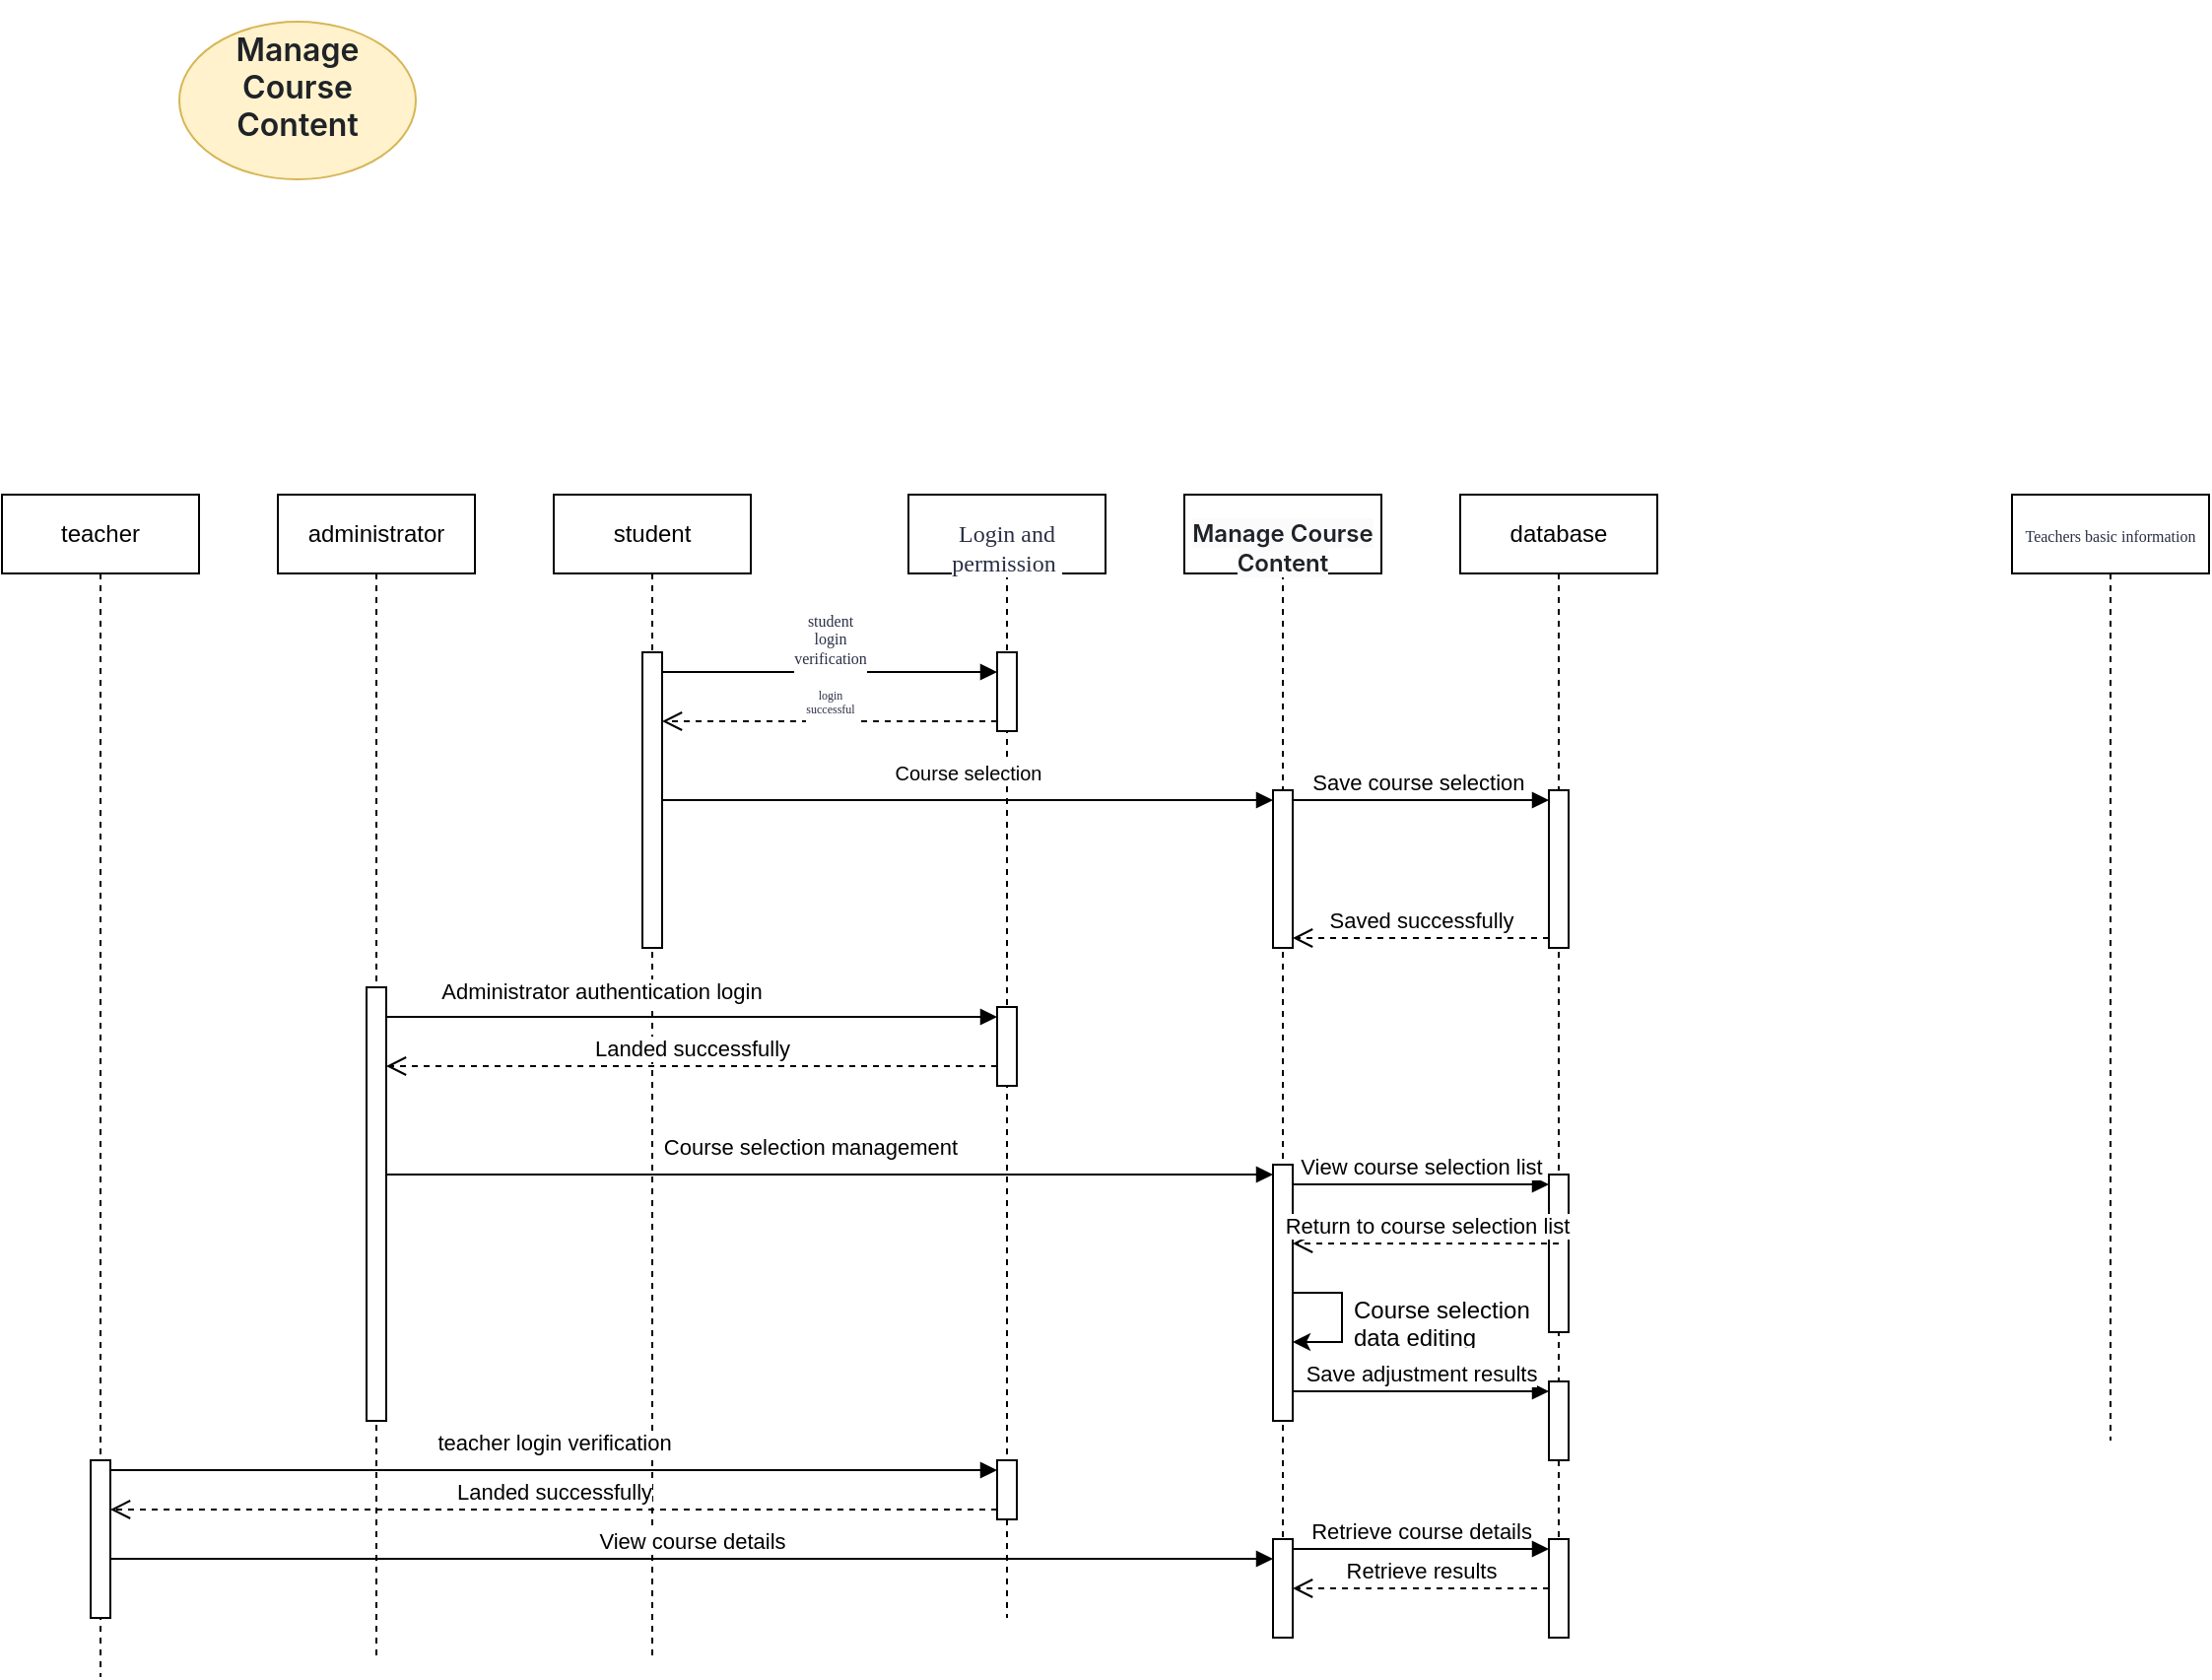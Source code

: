 <mxfile version="24.3.0" type="device">
  <diagram name="Page-1" id="2YBvvXClWsGukQMizWep">
    <mxGraphModel dx="2071" dy="1718" grid="1" gridSize="10" guides="1" tooltips="1" connect="1" arrows="1" fold="1" page="1" pageScale="1" pageWidth="850" pageHeight="1100" math="0" shadow="0">
      <root>
        <mxCell id="0" />
        <mxCell id="1" parent="0" />
        <mxCell id="aM9ryv3xv72pqoxQDRHE-1" value="administrator" style="shape=umlLifeline;perimeter=lifelinePerimeter;whiteSpace=wrap;html=1;container=0;dropTarget=0;collapsible=0;recursiveResize=0;outlineConnect=0;portConstraint=eastwest;newEdgeStyle={&quot;edgeStyle&quot;:&quot;elbowEdgeStyle&quot;,&quot;elbow&quot;:&quot;vertical&quot;,&quot;curved&quot;:0,&quot;rounded&quot;:0};" parent="1" vertex="1">
          <mxGeometry x="20" y="40" width="100" height="590" as="geometry" />
        </mxCell>
        <mxCell id="aM9ryv3xv72pqoxQDRHE-2" value="" style="html=1;points=[];perimeter=orthogonalPerimeter;outlineConnect=0;targetShapes=umlLifeline;portConstraint=eastwest;newEdgeStyle={&quot;edgeStyle&quot;:&quot;elbowEdgeStyle&quot;,&quot;elbow&quot;:&quot;vertical&quot;,&quot;curved&quot;:0,&quot;rounded&quot;:0};" parent="aM9ryv3xv72pqoxQDRHE-1" vertex="1">
          <mxGeometry x="45" y="250" width="10" height="220" as="geometry" />
        </mxCell>
        <mxCell id="aM9ryv3xv72pqoxQDRHE-5" value="student" style="shape=umlLifeline;perimeter=lifelinePerimeter;whiteSpace=wrap;html=1;container=0;dropTarget=0;collapsible=0;recursiveResize=0;outlineConnect=0;portConstraint=eastwest;newEdgeStyle={&quot;edgeStyle&quot;:&quot;elbowEdgeStyle&quot;,&quot;elbow&quot;:&quot;vertical&quot;,&quot;curved&quot;:0,&quot;rounded&quot;:0};" parent="1" vertex="1">
          <mxGeometry x="160" y="40" width="100" height="590" as="geometry" />
        </mxCell>
        <mxCell id="aM9ryv3xv72pqoxQDRHE-6" value="" style="html=1;points=[];perimeter=orthogonalPerimeter;outlineConnect=0;targetShapes=umlLifeline;portConstraint=eastwest;newEdgeStyle={&quot;edgeStyle&quot;:&quot;elbowEdgeStyle&quot;,&quot;elbow&quot;:&quot;vertical&quot;,&quot;curved&quot;:0,&quot;rounded&quot;:0};" parent="aM9ryv3xv72pqoxQDRHE-5" vertex="1">
          <mxGeometry x="45" y="80" width="10" height="150" as="geometry" />
        </mxCell>
        <mxCell id="67U_AZMohvlMBt_BMI2z-5" value="database" style="shape=umlLifeline;perimeter=lifelinePerimeter;whiteSpace=wrap;html=1;container=1;dropTarget=0;collapsible=0;recursiveResize=0;outlineConnect=0;portConstraint=eastwest;newEdgeStyle={&quot;curved&quot;:0,&quot;rounded&quot;:0};" parent="1" vertex="1">
          <mxGeometry x="620" y="40" width="100" height="580" as="geometry" />
        </mxCell>
        <mxCell id="67U_AZMohvlMBt_BMI2z-28" value="" style="html=1;points=[[0,0,0,0,5],[0,1,0,0,-5],[1,0,0,0,5],[1,1,0,0,-5]];perimeter=orthogonalPerimeter;outlineConnect=0;targetShapes=umlLifeline;portConstraint=eastwest;newEdgeStyle={&quot;curved&quot;:0,&quot;rounded&quot;:0};" parent="67U_AZMohvlMBt_BMI2z-5" vertex="1">
          <mxGeometry x="45" y="345" width="10" height="80" as="geometry" />
        </mxCell>
        <mxCell id="t1AZNxewVspVbQHD5wKT-2" value="" style="html=1;points=[[0,0,0,0,5],[0,1,0,0,-5],[1,0,0,0,5],[1,1,0,0,-5]];perimeter=orthogonalPerimeter;outlineConnect=0;targetShapes=umlLifeline;portConstraint=eastwest;newEdgeStyle={&quot;curved&quot;:0,&quot;rounded&quot;:0};" vertex="1" parent="67U_AZMohvlMBt_BMI2z-5">
          <mxGeometry x="45" y="150" width="10" height="80" as="geometry" />
        </mxCell>
        <mxCell id="t1AZNxewVspVbQHD5wKT-6" value="" style="html=1;points=[[0,0,0,0,5],[0,1,0,0,-5],[1,0,0,0,5],[1,1,0,0,-5]];perimeter=orthogonalPerimeter;outlineConnect=0;targetShapes=umlLifeline;portConstraint=eastwest;newEdgeStyle={&quot;curved&quot;:0,&quot;rounded&quot;:0};" vertex="1" parent="67U_AZMohvlMBt_BMI2z-5">
          <mxGeometry x="45" y="450" width="10" height="40" as="geometry" />
        </mxCell>
        <mxCell id="t1AZNxewVspVbQHD5wKT-8" value="" style="html=1;points=[[0,0,0,0,5],[0,1,0,0,-5],[1,0,0,0,5],[1,1,0,0,-5]];perimeter=orthogonalPerimeter;outlineConnect=0;targetShapes=umlLifeline;portConstraint=eastwest;newEdgeStyle={&quot;curved&quot;:0,&quot;rounded&quot;:0};" vertex="1" parent="67U_AZMohvlMBt_BMI2z-5">
          <mxGeometry x="45" y="530" width="10" height="50" as="geometry" />
        </mxCell>
        <mxCell id="67U_AZMohvlMBt_BMI2z-6" value="&lt;font style=&quot;font-size: 12px;&quot;&gt;&lt;br style=&quot;font-size: 12px;&quot;&gt;&lt;span style=&quot;color: rgb(42, 47, 69); font-family: &amp;quot;PingFang SC&amp;quot;; font-style: normal; font-variant-ligatures: normal; font-variant-caps: normal; letter-spacing: normal; orphans: 2; text-align: start; text-indent: 0px; text-transform: none; white-space: normal; widows: 2; word-spacing: 0px; -webkit-text-stroke-width: 0px; background-color: rgb(255, 255, 255); text-decoration-thickness: initial; text-decoration-style: initial; text-decoration-color: initial; float: none; font-size: 12px; display: inline !important;&quot;&gt;Login and permission&amp;nbsp;&lt;/span&gt;&lt;br style=&quot;font-size: 12px;&quot;&gt;&lt;/font&gt;" style="shape=umlLifeline;perimeter=lifelinePerimeter;whiteSpace=wrap;html=1;container=1;dropTarget=0;collapsible=0;recursiveResize=0;outlineConnect=0;portConstraint=eastwest;newEdgeStyle={&quot;curved&quot;:0,&quot;rounded&quot;:0};fontSize=12;fontStyle=0" parent="1" vertex="1">
          <mxGeometry x="340" y="40" width="100" height="570" as="geometry" />
        </mxCell>
        <mxCell id="67U_AZMohvlMBt_BMI2z-10" value="" style="html=1;points=[[0,0,0,0,5],[0,1,0,0,-5],[1,0,0,0,5],[1,1,0,0,-5]];perimeter=orthogonalPerimeter;outlineConnect=0;targetShapes=umlLifeline;portConstraint=eastwest;newEdgeStyle={&quot;curved&quot;:0,&quot;rounded&quot;:0};" parent="67U_AZMohvlMBt_BMI2z-6" vertex="1">
          <mxGeometry x="45" y="80" width="10" height="40" as="geometry" />
        </mxCell>
        <mxCell id="67U_AZMohvlMBt_BMI2z-13" value="" style="html=1;points=[[0,0,0,0,5],[0,1,0,0,-5],[1,0,0,0,5],[1,1,0,0,-5]];perimeter=orthogonalPerimeter;outlineConnect=0;targetShapes=umlLifeline;portConstraint=eastwest;newEdgeStyle={&quot;curved&quot;:0,&quot;rounded&quot;:0};" parent="67U_AZMohvlMBt_BMI2z-6" vertex="1">
          <mxGeometry x="45" y="260" width="10" height="40" as="geometry" />
        </mxCell>
        <mxCell id="67U_AZMohvlMBt_BMI2z-46" value="" style="html=1;points=[[0,0,0,0,5],[0,1,0,0,-5],[1,0,0,0,5],[1,1,0,0,-5]];perimeter=orthogonalPerimeter;outlineConnect=0;targetShapes=umlLifeline;portConstraint=eastwest;newEdgeStyle={&quot;curved&quot;:0,&quot;rounded&quot;:0};" parent="67U_AZMohvlMBt_BMI2z-6" vertex="1">
          <mxGeometry x="45" y="490" width="10" height="30" as="geometry" />
        </mxCell>
        <mxCell id="67U_AZMohvlMBt_BMI2z-7" value="&lt;font style=&quot;font-size: 12px;&quot;&gt;&lt;br&gt;&lt;br style=&quot;forced-color-adjust: none; color: rgb(0, 0, 0); font-family: Helvetica; font-style: normal; font-variant-ligatures: normal; font-variant-caps: normal; font-weight: 400; letter-spacing: normal; orphans: 2; text-align: center; text-indent: 0px; text-transform: none; widows: 2; word-spacing: 0px; -webkit-text-stroke-width: 0px; white-space: normal; background-color: rgb(251, 251, 251); text-decoration-thickness: initial; text-decoration-style: initial; text-decoration-color: initial;&quot;&gt;&lt;strong style=&quot;forced-color-adjust: none; font-style: normal; font-variant-ligatures: normal; font-variant-caps: normal; letter-spacing: normal; orphans: 2; text-indent: 0px; text-transform: none; widows: 2; word-spacing: 0px; -webkit-text-stroke-width: 0px; white-space: normal; background-color: rgb(251, 251, 251); text-decoration-thickness: initial; text-decoration-style: initial; text-decoration-color: initial; color: rgb(31, 35, 40); font-family: -apple-system, BlinkMacSystemFont, &amp;quot;Segoe UI&amp;quot;, &amp;quot;Noto Sans&amp;quot;, Helvetica, Arial, sans-serif, &amp;quot;Apple Color Emoji&amp;quot;, &amp;quot;Segoe UI Emoji&amp;quot;; text-align: left; box-sizing: border-box; --un-rotate: 0; --un-rotate-x: 0; --un-rotate-y: 0; --un-rotate-z: 0; --un-scale-x: 1; --un-scale-y: 1; --un-scale-z: 1; --un-skew-x: 0; --un-skew-y: 0; --un-translate-x: 0; --un-translate-y: 0; --un-translate-z: 0; --un-pan-x: ; --un-pan-y: ; --un-pinch-zoom: ; --un-scroll-snap-strictness: proximity; --un-ordinal: ; --un-slashed-zero: ; --un-numeric-figure: ; --un-numeric-spacing: ; --un-numeric-fraction: ; --un-border-spacing-x: 0; --un-border-spacing-y: 0; --un-ring-offset-shadow: 0 0 transparent; --un-ring-shadow: 0 0 transparent; --un-shadow-inset: ; --un-shadow: 0 0 transparent; --un-ring-inset: ; --un-ring-offset-width: 0px; --un-ring-offset-color: #fff; --un-ring-width: 0px; --un-ring-color: rgba(147,197,253,.5); --un-blur: ; --un-brightness: ; --un-contrast: ; --un-drop-shadow: ; --un-grayscale: ; --un-hue-rotate: ; --un-invert: ; --un-saturate: ; --un-sepia: ; --un-backdrop-blur: ; --un-backdrop-brightness: ; --un-backdrop-contrast: ; --un-backdrop-grayscale: ; --un-backdrop-hue-rotate: ; --un-backdrop-invert: ; --un-backdrop-opacity: ; --un-backdrop-saturate: ; --un-backdrop-sepia: ; font-weight: 600;&quot; data-spm-anchor-id=&quot;5176.281.0.i19.297c3f99yeZg5C&quot;&gt;&lt;font style=&quot;forced-color-adjust: none; vertical-align: inherit; font-size: 12px;&quot;&gt;&lt;font style=&quot;forced-color-adjust: none; vertical-align: inherit; font-size: 12px;&quot;&gt;&lt;font style=&quot;forced-color-adjust: none; vertical-align: inherit; font-size: 12px;&quot;&gt;&lt;font style=&quot;forced-color-adjust: none; vertical-align: inherit; font-size: 12px;&quot;&gt;&lt;font style=&quot;forced-color-adjust: none; vertical-align: inherit; font-size: 12px;&quot;&gt;&lt;font style=&quot;forced-color-adjust: none; vertical-align: inherit; font-size: 12px;&quot;&gt;Manage Course Content&lt;/font&gt;&lt;/font&gt;&lt;/font&gt;&lt;/font&gt;&lt;/font&gt;&lt;/font&gt;&lt;/strong&gt;&lt;br style=&quot;forced-color-adjust: none; color: rgb(0, 0, 0); font-family: Helvetica; font-style: normal; font-variant-ligatures: normal; font-variant-caps: normal; font-weight: 400; letter-spacing: normal; orphans: 2; text-align: center; text-indent: 0px; text-transform: none; widows: 2; word-spacing: 0px; -webkit-text-stroke-width: 0px; white-space: normal; background-color: rgb(251, 251, 251); text-decoration-thickness: initial; text-decoration-style: initial; text-decoration-color: initial;&quot;&gt;&lt;br&gt;&lt;/font&gt;" style="shape=umlLifeline;perimeter=lifelinePerimeter;whiteSpace=wrap;html=1;container=1;dropTarget=0;collapsible=0;recursiveResize=0;outlineConnect=0;portConstraint=eastwest;newEdgeStyle={&quot;curved&quot;:0,&quot;rounded&quot;:0};" parent="1" vertex="1">
          <mxGeometry x="480" y="40" width="100" height="570" as="geometry" />
        </mxCell>
        <mxCell id="67U_AZMohvlMBt_BMI2z-25" value="" style="html=1;points=[[0,0,0,0,5],[0,1,0,0,-5],[1,0,0,0,5],[1,1,0,0,-5]];perimeter=orthogonalPerimeter;outlineConnect=0;targetShapes=umlLifeline;portConstraint=eastwest;newEdgeStyle={&quot;curved&quot;:0,&quot;rounded&quot;:0};" parent="67U_AZMohvlMBt_BMI2z-7" vertex="1">
          <mxGeometry x="45" y="340" width="10" height="130" as="geometry" />
        </mxCell>
        <mxCell id="67U_AZMohvlMBt_BMI2z-33" value="" style="endArrow=classic;html=1;rounded=0;" parent="67U_AZMohvlMBt_BMI2z-7" source="67U_AZMohvlMBt_BMI2z-25" target="67U_AZMohvlMBt_BMI2z-25" edge="1">
          <mxGeometry width="50" height="50" relative="1" as="geometry">
            <mxPoint x="60" y="440" as="sourcePoint" />
            <mxPoint x="60" y="460" as="targetPoint" />
            <Array as="points">
              <mxPoint x="80" y="405" />
              <mxPoint x="80" y="430" />
              <mxPoint x="70" y="430" />
            </Array>
          </mxGeometry>
        </mxCell>
        <mxCell id="67U_AZMohvlMBt_BMI2z-40" value="" style="html=1;points=[[0,0,0,0,5],[0,1,0,0,-5],[1,0,0,0,5],[1,1,0,0,-5]];perimeter=orthogonalPerimeter;outlineConnect=0;targetShapes=umlLifeline;portConstraint=eastwest;newEdgeStyle={&quot;curved&quot;:0,&quot;rounded&quot;:0};" parent="67U_AZMohvlMBt_BMI2z-7" vertex="1">
          <mxGeometry x="45" y="530" width="10" height="50" as="geometry" />
        </mxCell>
        <mxCell id="67U_AZMohvlMBt_BMI2z-19" value="" style="html=1;points=[[0,0,0,0,5],[0,1,0,0,-5],[1,0,0,0,5],[1,1,0,0,-5]];perimeter=orthogonalPerimeter;outlineConnect=0;targetShapes=umlLifeline;portConstraint=eastwest;newEdgeStyle={&quot;curved&quot;:0,&quot;rounded&quot;:0};" parent="67U_AZMohvlMBt_BMI2z-7" vertex="1">
          <mxGeometry x="45" y="150" width="10" height="80" as="geometry" />
        </mxCell>
        <mxCell id="67U_AZMohvlMBt_BMI2z-8" value="&lt;span style=&quot;color: rgb(42, 47, 69); font-family: &amp;quot;PingFang SC&amp;quot;; text-align: start; background-color: rgb(255, 255, 255); font-size: 8px;&quot;&gt;Teachers basic information&lt;/span&gt;" style="shape=umlLifeline;perimeter=lifelinePerimeter;whiteSpace=wrap;html=1;container=1;dropTarget=0;collapsible=0;recursiveResize=0;outlineConnect=0;portConstraint=eastwest;newEdgeStyle={&quot;curved&quot;:0,&quot;rounded&quot;:0};" parent="1" vertex="1">
          <mxGeometry x="900" y="40" width="100" height="480" as="geometry" />
        </mxCell>
        <mxCell id="67U_AZMohvlMBt_BMI2z-9" value="teacher" style="shape=umlLifeline;perimeter=lifelinePerimeter;whiteSpace=wrap;html=1;container=1;dropTarget=0;collapsible=0;recursiveResize=0;outlineConnect=0;portConstraint=eastwest;newEdgeStyle={&quot;curved&quot;:0,&quot;rounded&quot;:0};fontSize=12;" parent="1" vertex="1">
          <mxGeometry x="-120" y="40" width="100" height="600" as="geometry" />
        </mxCell>
        <mxCell id="67U_AZMohvlMBt_BMI2z-36" value="" style="html=1;points=[[0,0,0,0,5],[0,1,0,0,-5],[1,0,0,0,5],[1,1,0,0,-5]];perimeter=orthogonalPerimeter;outlineConnect=0;targetShapes=umlLifeline;portConstraint=eastwest;newEdgeStyle={&quot;curved&quot;:0,&quot;rounded&quot;:0};" parent="67U_AZMohvlMBt_BMI2z-9" vertex="1">
          <mxGeometry x="45" y="490" width="10" height="80" as="geometry" />
        </mxCell>
        <mxCell id="67U_AZMohvlMBt_BMI2z-11" value="&lt;span style=&quot;color: rgb(42, 47, 69); font-family: &amp;quot;PingFang SC&amp;quot;; font-size: 8px; font-style: normal; font-variant-ligatures: normal; font-variant-caps: normal; font-weight: 400; letter-spacing: normal; orphans: 2; text-indent: 0px; text-transform: none; white-space: normal; widows: 2; word-spacing: 0px; -webkit-text-stroke-width: 0px; background-color: rgb(255, 255, 255); text-decoration-thickness: initial; text-decoration-style: initial; text-decoration-color: initial; float: none; display: inline !important;&quot;&gt;student login verification&lt;/span&gt;&lt;div&gt;&lt;br/&gt;&lt;/div&gt;" style="html=1;verticalAlign=bottom;endArrow=block;curved=0;rounded=0;fontSize=8;align=center;" parent="1" source="aM9ryv3xv72pqoxQDRHE-6" target="67U_AZMohvlMBt_BMI2z-10" edge="1">
          <mxGeometry y="-10" relative="1" as="geometry">
            <mxPoint x="310" y="185" as="sourcePoint" />
            <Array as="points">
              <mxPoint x="330" y="130" />
            </Array>
            <mxPoint as="offset" />
          </mxGeometry>
        </mxCell>
        <mxCell id="67U_AZMohvlMBt_BMI2z-12" value="&#xa;&lt;span style=&quot;color: rgb(42, 47, 69); font-family: &amp;quot;PingFang SC&amp;quot;; font-size: 6px; font-style: normal; font-variant-ligatures: normal; font-variant-caps: normal; font-weight: 400; letter-spacing: normal; orphans: 2; text-align: start; text-indent: 0px; text-transform: none; white-space: normal; widows: 2; word-spacing: 0px; -webkit-text-stroke-width: 0px; background-color: rgb(255, 255, 255); text-decoration-thickness: initial; text-decoration-style: initial; text-decoration-color: initial; float: none; display: inline !important;&quot;&gt;login successful&lt;/span&gt;&#xa;&#xa;" style="html=1;verticalAlign=bottom;endArrow=open;dashed=1;endSize=8;curved=0;rounded=0;exitX=0;exitY=1;exitDx=0;exitDy=-5;fontSize=6;" parent="1" source="67U_AZMohvlMBt_BMI2z-10" target="aM9ryv3xv72pqoxQDRHE-6" edge="1">
          <mxGeometry y="15" relative="1" as="geometry">
            <mxPoint x="310" y="255" as="targetPoint" />
            <mxPoint as="offset" />
          </mxGeometry>
        </mxCell>
        <mxCell id="67U_AZMohvlMBt_BMI2z-14" value="Administrator authentication login" style="html=1;verticalAlign=bottom;endArrow=block;curved=0;rounded=0;entryX=0;entryY=0;entryDx=0;entryDy=5;" parent="1" source="aM9ryv3xv72pqoxQDRHE-2" target="67U_AZMohvlMBt_BMI2z-13" edge="1">
          <mxGeometry x="-0.3" y="4" relative="1" as="geometry">
            <mxPoint x="315" y="295" as="sourcePoint" />
            <mxPoint as="offset" />
          </mxGeometry>
        </mxCell>
        <mxCell id="67U_AZMohvlMBt_BMI2z-15" value="Landed successfully" style="html=1;verticalAlign=bottom;endArrow=open;dashed=1;endSize=8;curved=0;rounded=0;" parent="1" edge="1">
          <mxGeometry relative="1" as="geometry">
            <mxPoint x="75" y="330" as="targetPoint" />
            <mxPoint x="385" y="330" as="sourcePoint" />
            <mxPoint as="offset" />
          </mxGeometry>
        </mxCell>
        <mxCell id="67U_AZMohvlMBt_BMI2z-20" value="Course selection" style="html=1;verticalAlign=bottom;endArrow=block;curved=0;rounded=0;entryX=0;entryY=0;entryDx=0;entryDy=5;fontSize=10;" parent="1" source="aM9ryv3xv72pqoxQDRHE-6" target="67U_AZMohvlMBt_BMI2z-19" edge="1">
          <mxGeometry y="5" relative="1" as="geometry">
            <mxPoint x="450" y="210" as="sourcePoint" />
            <mxPoint as="offset" />
          </mxGeometry>
        </mxCell>
        <mxCell id="67U_AZMohvlMBt_BMI2z-26" value="Course selection management" style="html=1;verticalAlign=bottom;endArrow=block;curved=0;rounded=0;entryX=0;entryY=0;entryDx=0;entryDy=5;" parent="1" source="aM9ryv3xv72pqoxQDRHE-2" target="67U_AZMohvlMBt_BMI2z-25" edge="1">
          <mxGeometry x="-0.044" y="5" relative="1" as="geometry">
            <mxPoint x="610" y="395" as="sourcePoint" />
            <mxPoint as="offset" />
          </mxGeometry>
        </mxCell>
        <mxCell id="67U_AZMohvlMBt_BMI2z-29" value="View course selection list" style="html=1;verticalAlign=bottom;endArrow=block;curved=0;rounded=0;entryX=0;entryY=0;entryDx=0;entryDy=5;" parent="1" source="67U_AZMohvlMBt_BMI2z-25" target="67U_AZMohvlMBt_BMI2z-28" edge="1">
          <mxGeometry relative="1" as="geometry">
            <mxPoint x="870" y="395" as="sourcePoint" />
            <Array as="points">
              <mxPoint x="600" y="390" />
            </Array>
          </mxGeometry>
        </mxCell>
        <mxCell id="67U_AZMohvlMBt_BMI2z-30" value="Return to course selection list" style="html=1;verticalAlign=bottom;endArrow=open;dashed=1;endSize=8;curved=0;rounded=0;exitX=0;exitY=1;exitDx=0;exitDy=-5;" parent="1" target="67U_AZMohvlMBt_BMI2z-25" edge="1">
          <mxGeometry relative="1" as="geometry">
            <mxPoint x="540" y="420" as="targetPoint" />
            <mxPoint x="670" y="420" as="sourcePoint" />
            <mxPoint as="offset" />
          </mxGeometry>
        </mxCell>
        <mxCell id="67U_AZMohvlMBt_BMI2z-35" value="Course selection data editing" style="text;strokeColor=none;fillColor=none;align=left;verticalAlign=top;spacingLeft=4;spacingRight=4;overflow=hidden;rotatable=0;points=[[0,0.5],[1,0.5]];portConstraint=eastwest;whiteSpace=wrap;html=1;" parent="1" vertex="1">
          <mxGeometry x="560" y="440" width="100" height="30" as="geometry" />
        </mxCell>
        <mxCell id="67U_AZMohvlMBt_BMI2z-47" value="teacher login verification" style="html=1;verticalAlign=bottom;endArrow=block;curved=0;rounded=0;entryX=0;entryY=0;entryDx=0;entryDy=5;exitX=1;exitY=0;exitDx=0;exitDy=5;exitPerimeter=0;" parent="1" source="67U_AZMohvlMBt_BMI2z-36" target="67U_AZMohvlMBt_BMI2z-46" edge="1">
          <mxGeometry y="5" relative="1" as="geometry">
            <mxPoint x="320" y="540" as="sourcePoint" />
            <mxPoint as="offset" />
          </mxGeometry>
        </mxCell>
        <mxCell id="67U_AZMohvlMBt_BMI2z-48" value="Landed successfully" style="html=1;verticalAlign=bottom;endArrow=open;dashed=1;endSize=8;curved=0;rounded=0;exitX=0;exitY=1;exitDx=0;exitDy=-5;" parent="1" source="67U_AZMohvlMBt_BMI2z-46" target="67U_AZMohvlMBt_BMI2z-36" edge="1">
          <mxGeometry relative="1" as="geometry">
            <mxPoint x="315" y="605" as="targetPoint" />
          </mxGeometry>
        </mxCell>
        <mxCell id="67U_AZMohvlMBt_BMI2z-41" value="View course details" style="html=1;verticalAlign=bottom;endArrow=block;curved=0;rounded=0;entryX=0;entryY=0;entryDx=0;entryDy=5;" parent="1" source="67U_AZMohvlMBt_BMI2z-36" edge="1">
          <mxGeometry relative="1" as="geometry">
            <mxPoint x="395" y="580" as="sourcePoint" />
            <mxPoint as="offset" />
            <mxPoint x="525" y="580" as="targetPoint" />
          </mxGeometry>
        </mxCell>
        <mxCell id="t1AZNxewVspVbQHD5wKT-1" value="&#xa;&lt;strong style=&quot;color: rgb(31, 35, 40); font-family: -apple-system, BlinkMacSystemFont, &amp;quot;Segoe UI&amp;quot;, &amp;quot;Noto Sans&amp;quot;, Helvetica, Arial, sans-serif, &amp;quot;Apple Color Emoji&amp;quot;, &amp;quot;Segoe UI Emoji&amp;quot;; font-size: 16px; font-style: normal; font-variant-ligatures: normal; font-variant-caps: normal; letter-spacing: normal; orphans: 2; text-align: left; text-indent: 0px; text-transform: none; widows: 2; word-spacing: 0px; -webkit-text-stroke-width: 0px; white-space: normal; text-decoration-thickness: initial; text-decoration-style: initial; text-decoration-color: initial; box-sizing: border-box; --un-rotate: 0; --un-rotate-x: 0; --un-rotate-y: 0; --un-rotate-z: 0; --un-scale-x: 1; --un-scale-y: 1; --un-scale-z: 1; --un-skew-x: 0; --un-skew-y: 0; --un-translate-x: 0; --un-translate-y: 0; --un-translate-z: 0; --un-pan-x: ; --un-pan-y: ; --un-pinch-zoom: ; --un-scroll-snap-strictness: proximity; --un-ordinal: ; --un-slashed-zero: ; --un-numeric-figure: ; --un-numeric-spacing: ; --un-numeric-fraction: ; --un-border-spacing-x: 0; --un-border-spacing-y: 0; --un-ring-offset-shadow: 0 0 transparent; --un-ring-shadow: 0 0 transparent; --un-shadow-inset: ; --un-shadow: 0 0 transparent; --un-ring-inset: ; --un-ring-offset-width: 0px; --un-ring-offset-color: #fff; --un-ring-width: 0px; --un-ring-color: rgba(147,197,253,.5); --un-blur: ; --un-brightness: ; --un-contrast: ; --un-drop-shadow: ; --un-grayscale: ; --un-hue-rotate: ; --un-invert: ; --un-saturate: ; --un-sepia: ; --un-backdrop-blur: ; --un-backdrop-brightness: ; --un-backdrop-contrast: ; --un-backdrop-grayscale: ; --un-backdrop-hue-rotate: ; --un-backdrop-invert: ; --un-backdrop-opacity: ; --un-backdrop-saturate: ; --un-backdrop-sepia: ; font-weight: 600;&quot; data-spm-anchor-id=&quot;5176.281.0.i19.297c3f99yeZg5C&quot;&gt;&lt;font style=&quot;vertical-align: inherit;&quot;&gt;&lt;font style=&quot;vertical-align: inherit;&quot;&gt;&lt;font style=&quot;vertical-align: inherit;&quot;&gt;&lt;font style=&quot;vertical-align: inherit;&quot;&gt;&lt;font style=&quot;vertical-align: inherit;&quot;&gt;&lt;font style=&quot;vertical-align: inherit;&quot;&gt;Manage Course Content&lt;/font&gt;&lt;/font&gt;&lt;/font&gt;&lt;/font&gt;&lt;/font&gt;&lt;/font&gt;&lt;/strong&gt;&#xa;&#xa;" style="ellipse;whiteSpace=wrap;html=1;fillColor=#fff2cc;strokeColor=#d6b656;labelBackgroundColor=none;" vertex="1" parent="1">
          <mxGeometry x="-30" y="-200" width="120" height="80" as="geometry" />
        </mxCell>
        <mxCell id="t1AZNxewVspVbQHD5wKT-3" value="Save course selection&amp;nbsp;" style="html=1;verticalAlign=bottom;endArrow=block;curved=0;rounded=0;entryX=0;entryY=0;entryDx=0;entryDy=5;" edge="1" target="t1AZNxewVspVbQHD5wKT-2" parent="1" source="67U_AZMohvlMBt_BMI2z-19">
          <mxGeometry relative="1" as="geometry">
            <mxPoint x="595" y="195" as="sourcePoint" />
          </mxGeometry>
        </mxCell>
        <mxCell id="t1AZNxewVspVbQHD5wKT-4" value="Saved successfully" style="html=1;verticalAlign=bottom;endArrow=open;dashed=1;endSize=8;curved=0;rounded=0;exitX=0;exitY=1;exitDx=0;exitDy=-5;entryX=1;entryY=1;entryDx=0;entryDy=-5;entryPerimeter=0;" edge="1" source="t1AZNxewVspVbQHD5wKT-2" parent="1" target="67U_AZMohvlMBt_BMI2z-19">
          <mxGeometry relative="1" as="geometry">
            <mxPoint x="595" y="265" as="targetPoint" />
          </mxGeometry>
        </mxCell>
        <mxCell id="t1AZNxewVspVbQHD5wKT-7" value="Save adjustment results" style="html=1;verticalAlign=bottom;startArrow=none;endArrow=block;startSize=8;curved=0;rounded=0;entryX=0;entryY=0;entryDx=0;entryDy=5;startFill=0;" edge="1" target="t1AZNxewVspVbQHD5wKT-6" parent="1" source="67U_AZMohvlMBt_BMI2z-25">
          <mxGeometry relative="1" as="geometry">
            <mxPoint x="595" y="495" as="sourcePoint" />
            <mxPoint as="offset" />
          </mxGeometry>
        </mxCell>
        <mxCell id="t1AZNxewVspVbQHD5wKT-9" value="Retrieve course details" style="html=1;verticalAlign=bottom;endArrow=block;curved=0;rounded=0;entryX=0;entryY=0;entryDx=0;entryDy=5;" edge="1" target="t1AZNxewVspVbQHD5wKT-8" parent="1" source="67U_AZMohvlMBt_BMI2z-40">
          <mxGeometry relative="1" as="geometry">
            <mxPoint x="595" y="545" as="sourcePoint" />
          </mxGeometry>
        </mxCell>
        <mxCell id="t1AZNxewVspVbQHD5wKT-10" value="Retrieve results" style="html=1;verticalAlign=bottom;endArrow=open;dashed=1;endSize=8;curved=0;rounded=0;" edge="1" source="t1AZNxewVspVbQHD5wKT-8" parent="1" target="67U_AZMohvlMBt_BMI2z-40">
          <mxGeometry relative="1" as="geometry">
            <mxPoint x="595" y="615" as="targetPoint" />
          </mxGeometry>
        </mxCell>
      </root>
    </mxGraphModel>
  </diagram>
</mxfile>
